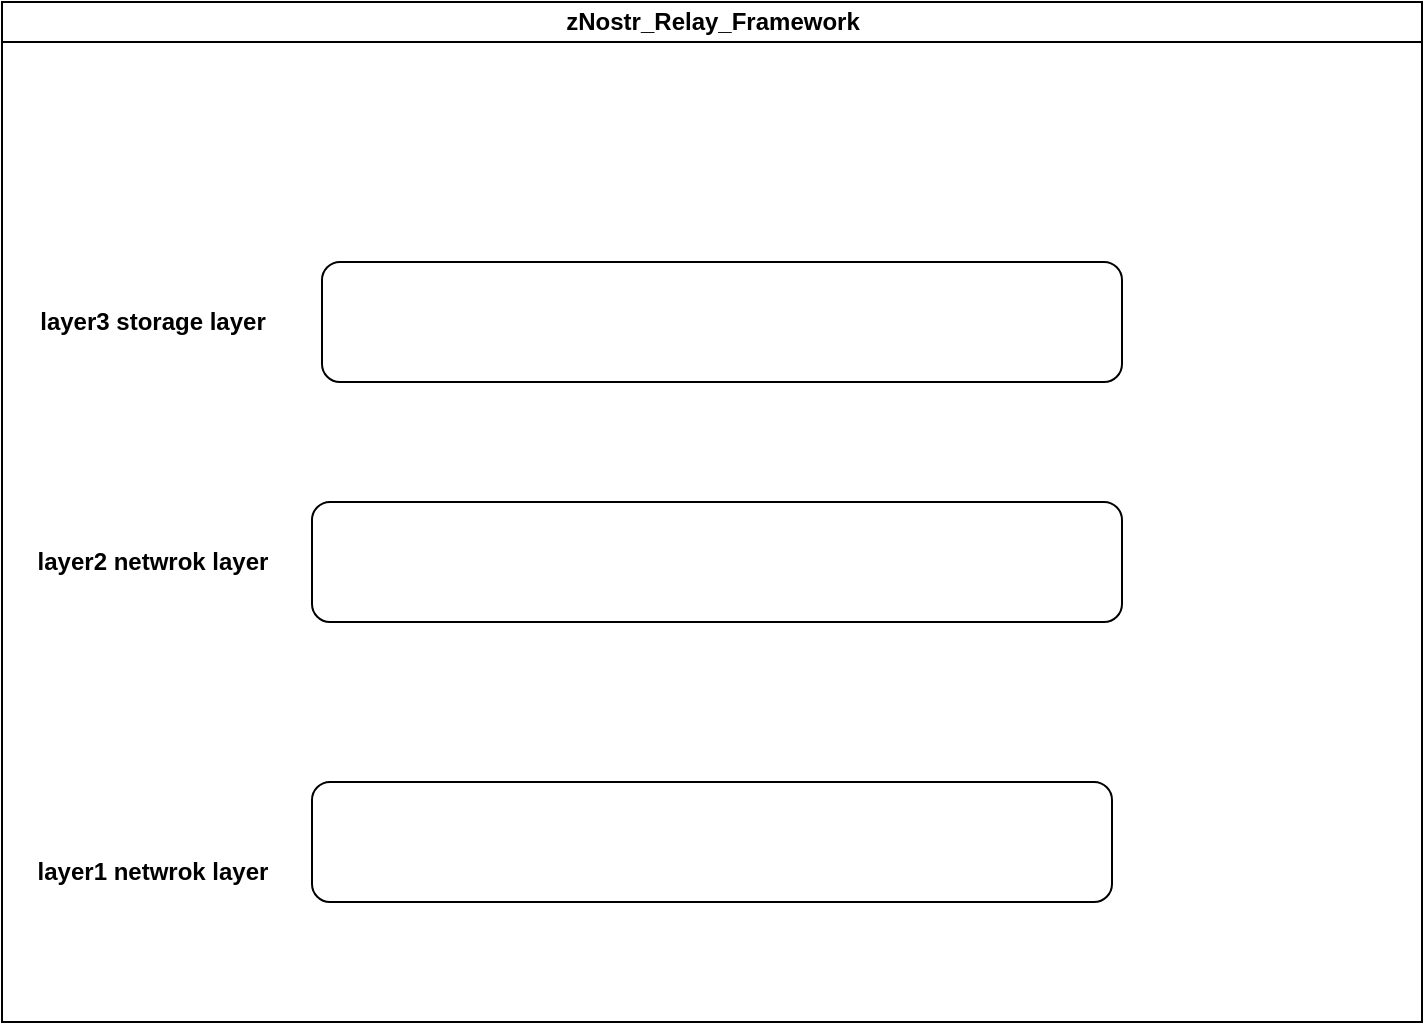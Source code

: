 <mxfile version="22.1.21" type="github">
  <diagram id="prtHgNgQTEPvFCAcTncT" name="Page-1">
    <mxGraphModel dx="1308" dy="833" grid="1" gridSize="10" guides="1" tooltips="1" connect="1" arrows="1" fold="1" page="1" pageScale="1" pageWidth="827" pageHeight="1169" math="0" shadow="0">
      <root>
        <mxCell id="0" />
        <mxCell id="1" parent="0" />
        <mxCell id="dNxyNK7c78bLwvsdeMH5-11" value="zNostr_Relay_Framework" style="swimlane;html=1;startSize=20;horizontal=1;containerType=tree;glass=0;" parent="1" vertex="1">
          <mxGeometry x="40" y="80" width="710" height="510" as="geometry" />
        </mxCell>
        <mxCell id="ACjHsiSx2EXRQDpTMA2E-1" value="" style="rounded=1;whiteSpace=wrap;html=1;" vertex="1" parent="dNxyNK7c78bLwvsdeMH5-11">
          <mxGeometry x="155" y="390" width="400" height="60" as="geometry" />
        </mxCell>
        <mxCell id="ACjHsiSx2EXRQDpTMA2E-2" value="" style="rounded=1;whiteSpace=wrap;html=1;" vertex="1" parent="dNxyNK7c78bLwvsdeMH5-11">
          <mxGeometry x="155" y="250" width="405" height="60" as="geometry" />
        </mxCell>
        <mxCell id="ACjHsiSx2EXRQDpTMA2E-3" value="" style="rounded=1;whiteSpace=wrap;html=1;" vertex="1" parent="dNxyNK7c78bLwvsdeMH5-11">
          <mxGeometry x="160" y="130" width="400" height="60" as="geometry" />
        </mxCell>
        <mxCell id="ACjHsiSx2EXRQDpTMA2E-4" value="layer1 netwrok layer" style="text;html=1;align=center;verticalAlign=middle;resizable=0;points=[];autosize=1;strokeColor=none;fillColor=none;fontStyle=1" vertex="1" parent="dNxyNK7c78bLwvsdeMH5-11">
          <mxGeometry x="5" y="420" width="140" height="30" as="geometry" />
        </mxCell>
        <mxCell id="ACjHsiSx2EXRQDpTMA2E-5" value="layer2 netwrok layer" style="text;html=1;align=center;verticalAlign=middle;resizable=0;points=[];autosize=1;strokeColor=none;fillColor=none;fontStyle=1" vertex="1" parent="dNxyNK7c78bLwvsdeMH5-11">
          <mxGeometry x="5" y="265" width="140" height="30" as="geometry" />
        </mxCell>
        <mxCell id="ACjHsiSx2EXRQDpTMA2E-6" value="layer3 storage layer" style="text;html=1;align=center;verticalAlign=middle;resizable=0;points=[];autosize=1;strokeColor=none;fillColor=none;fontStyle=1" vertex="1" parent="dNxyNK7c78bLwvsdeMH5-11">
          <mxGeometry x="5" y="145" width="140" height="30" as="geometry" />
        </mxCell>
      </root>
    </mxGraphModel>
  </diagram>
</mxfile>
